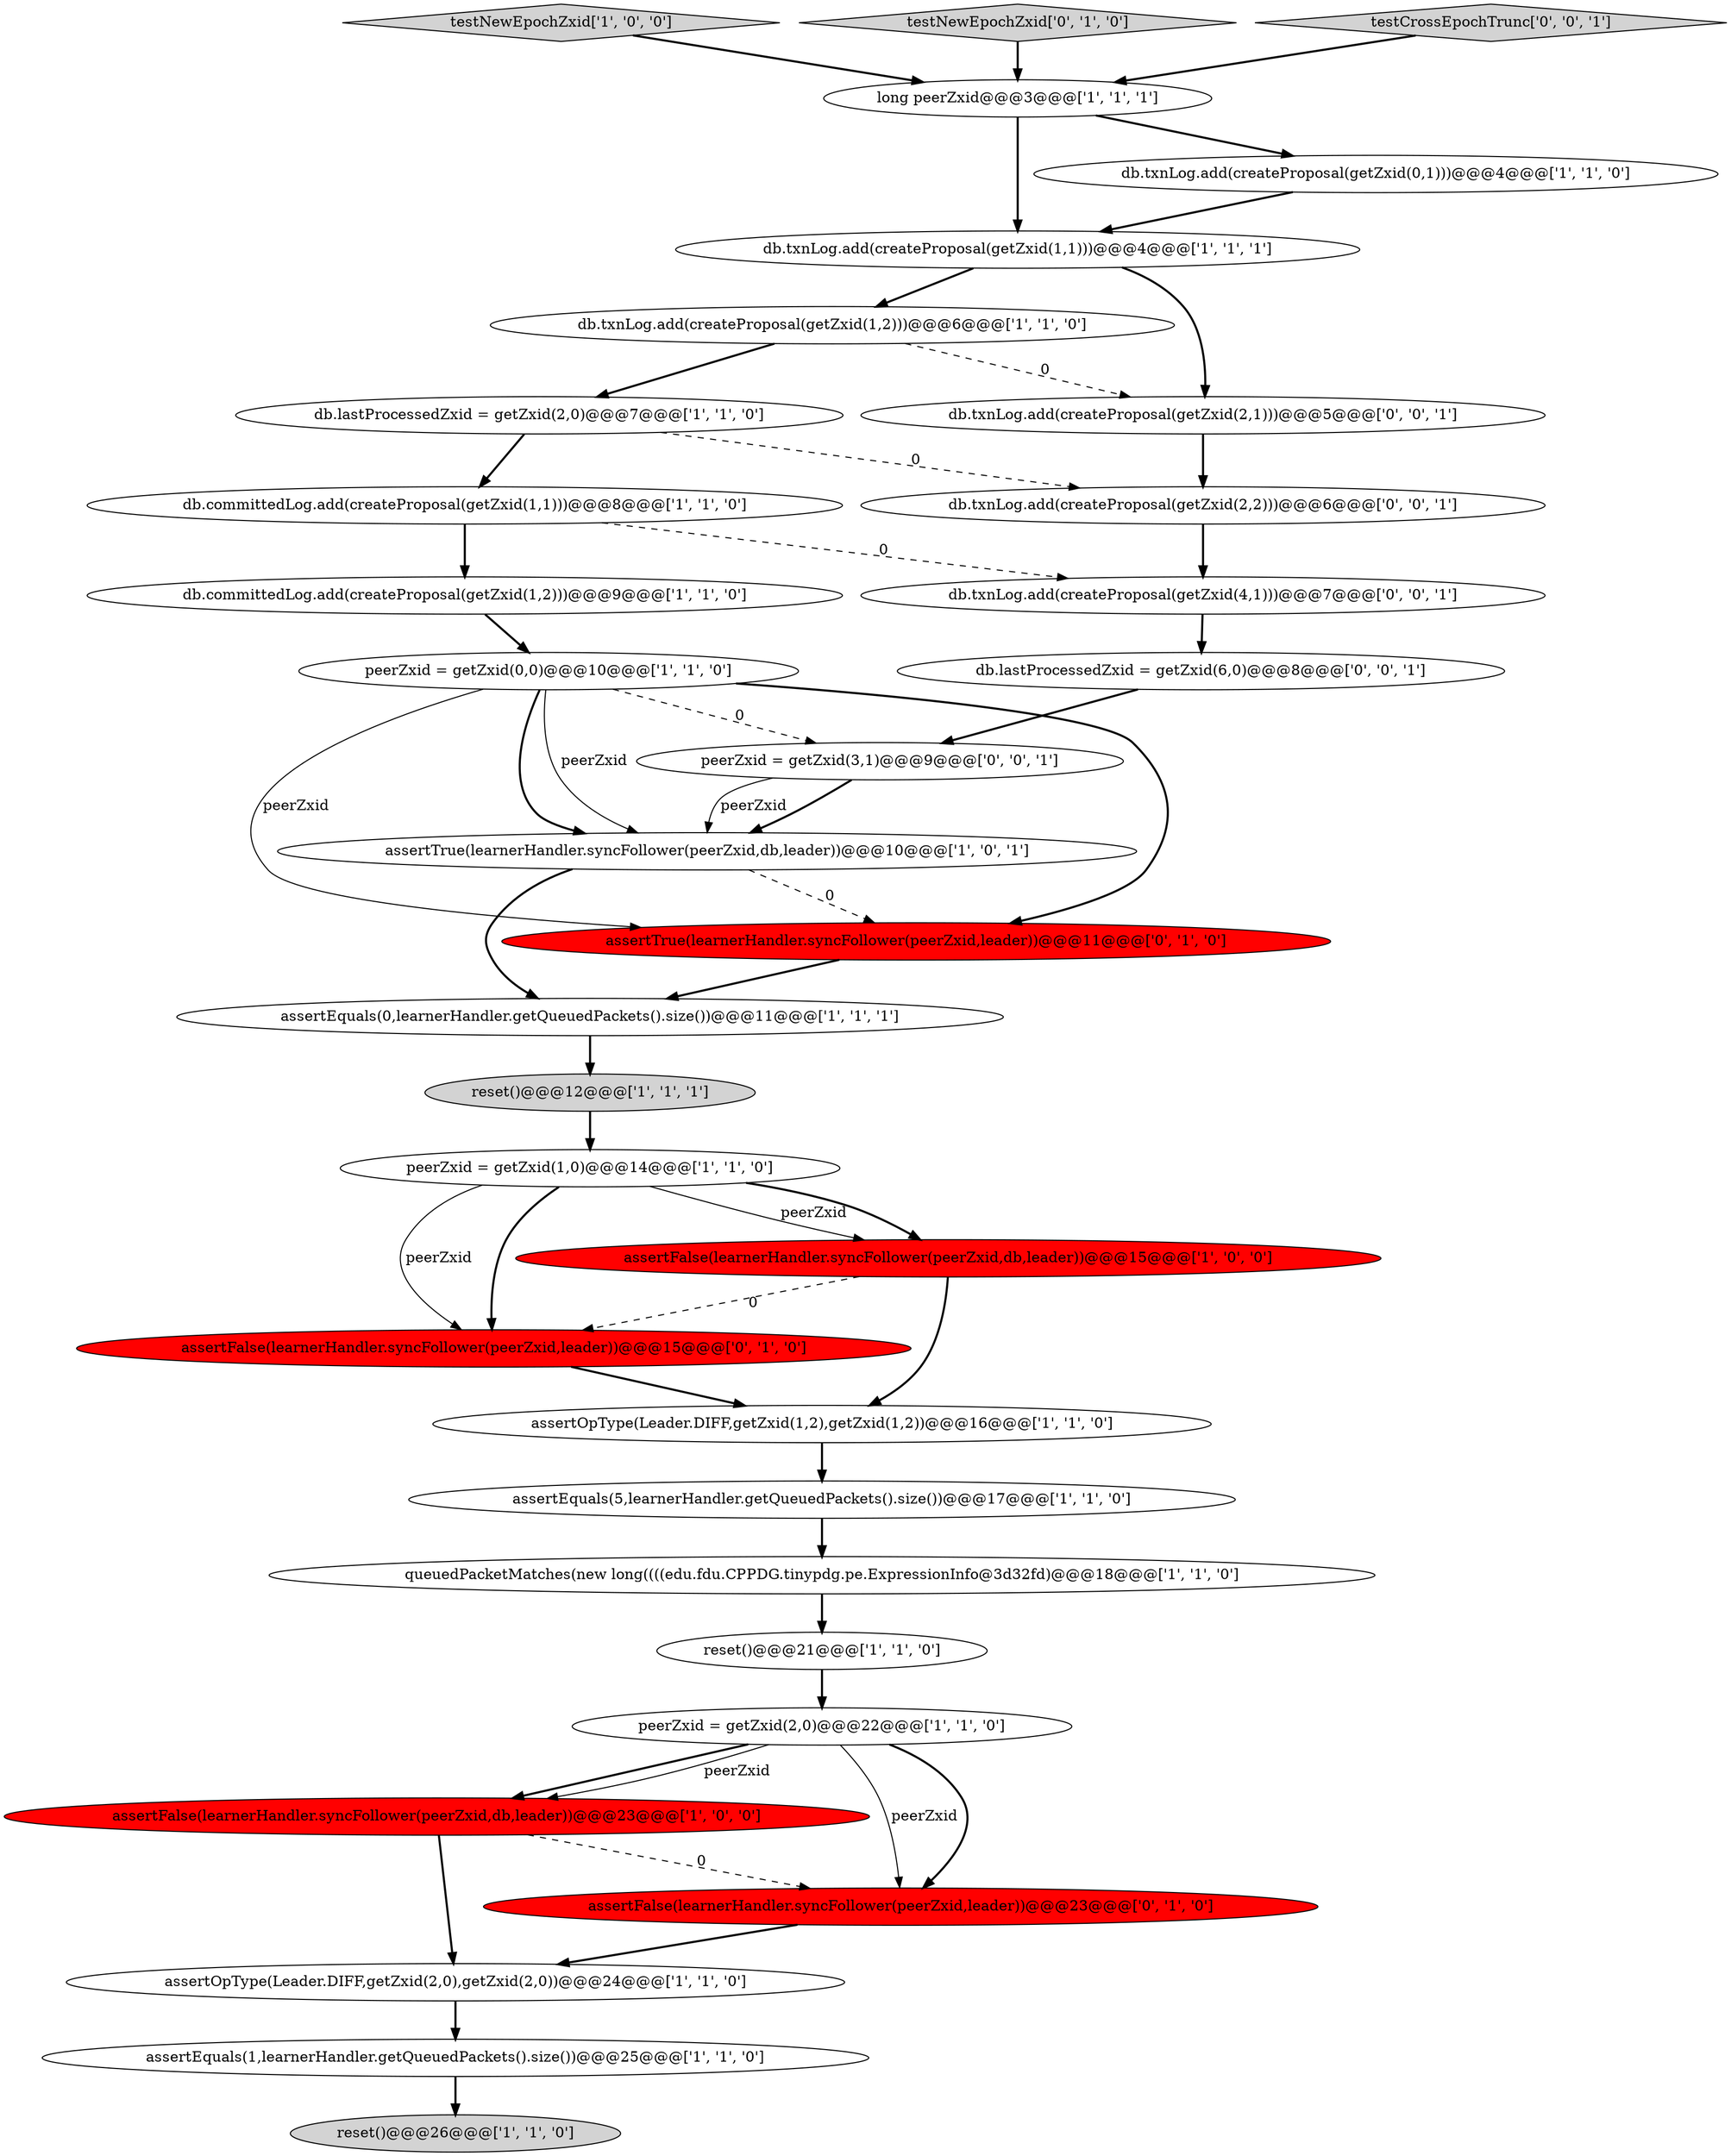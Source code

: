 digraph {
23 [style = filled, label = "assertFalse(learnerHandler.syncFollower(peerZxid,leader))@@@15@@@['0', '1', '0']", fillcolor = red, shape = ellipse image = "AAA1AAABBB2BBB"];
4 [style = filled, label = "peerZxid = getZxid(1,0)@@@14@@@['1', '1', '0']", fillcolor = white, shape = ellipse image = "AAA0AAABBB1BBB"];
15 [style = filled, label = "peerZxid = getZxid(0,0)@@@10@@@['1', '1', '0']", fillcolor = white, shape = ellipse image = "AAA0AAABBB1BBB"];
25 [style = filled, label = "assertTrue(learnerHandler.syncFollower(peerZxid,leader))@@@11@@@['0', '1', '0']", fillcolor = red, shape = ellipse image = "AAA1AAABBB2BBB"];
30 [style = filled, label = "peerZxid = getZxid(3,1)@@@9@@@['0', '0', '1']", fillcolor = white, shape = ellipse image = "AAA0AAABBB3BBB"];
5 [style = filled, label = "queuedPacketMatches(new long((((edu.fdu.CPPDG.tinypdg.pe.ExpressionInfo@3d32fd)@@@18@@@['1', '1', '0']", fillcolor = white, shape = ellipse image = "AAA0AAABBB1BBB"];
16 [style = filled, label = "long peerZxid@@@3@@@['1', '1', '1']", fillcolor = white, shape = ellipse image = "AAA0AAABBB1BBB"];
2 [style = filled, label = "db.txnLog.add(createProposal(getZxid(1,2)))@@@6@@@['1', '1', '0']", fillcolor = white, shape = ellipse image = "AAA0AAABBB1BBB"];
27 [style = filled, label = "db.txnLog.add(createProposal(getZxid(4,1)))@@@7@@@['0', '0', '1']", fillcolor = white, shape = ellipse image = "AAA0AAABBB3BBB"];
24 [style = filled, label = "assertFalse(learnerHandler.syncFollower(peerZxid,leader))@@@23@@@['0', '1', '0']", fillcolor = red, shape = ellipse image = "AAA1AAABBB2BBB"];
1 [style = filled, label = "assertFalse(learnerHandler.syncFollower(peerZxid,db,leader))@@@23@@@['1', '0', '0']", fillcolor = red, shape = ellipse image = "AAA1AAABBB1BBB"];
11 [style = filled, label = "reset()@@@26@@@['1', '1', '0']", fillcolor = lightgray, shape = ellipse image = "AAA0AAABBB1BBB"];
7 [style = filled, label = "peerZxid = getZxid(2,0)@@@22@@@['1', '1', '0']", fillcolor = white, shape = ellipse image = "AAA0AAABBB1BBB"];
14 [style = filled, label = "testNewEpochZxid['1', '0', '0']", fillcolor = lightgray, shape = diamond image = "AAA0AAABBB1BBB"];
9 [style = filled, label = "assertTrue(learnerHandler.syncFollower(peerZxid,db,leader))@@@10@@@['1', '0', '1']", fillcolor = white, shape = ellipse image = "AAA0AAABBB1BBB"];
32 [style = filled, label = "db.txnLog.add(createProposal(getZxid(2,1)))@@@5@@@['0', '0', '1']", fillcolor = white, shape = ellipse image = "AAA0AAABBB3BBB"];
26 [style = filled, label = "testNewEpochZxid['0', '1', '0']", fillcolor = lightgray, shape = diamond image = "AAA0AAABBB2BBB"];
17 [style = filled, label = "assertOpType(Leader.DIFF,getZxid(1,2),getZxid(1,2))@@@16@@@['1', '1', '0']", fillcolor = white, shape = ellipse image = "AAA0AAABBB1BBB"];
21 [style = filled, label = "reset()@@@21@@@['1', '1', '0']", fillcolor = white, shape = ellipse image = "AAA0AAABBB1BBB"];
10 [style = filled, label = "assertEquals(1,learnerHandler.getQueuedPackets().size())@@@25@@@['1', '1', '0']", fillcolor = white, shape = ellipse image = "AAA0AAABBB1BBB"];
31 [style = filled, label = "db.lastProcessedZxid = getZxid(6,0)@@@8@@@['0', '0', '1']", fillcolor = white, shape = ellipse image = "AAA0AAABBB3BBB"];
8 [style = filled, label = "db.committedLog.add(createProposal(getZxid(1,1)))@@@8@@@['1', '1', '0']", fillcolor = white, shape = ellipse image = "AAA0AAABBB1BBB"];
3 [style = filled, label = "assertOpType(Leader.DIFF,getZxid(2,0),getZxid(2,0))@@@24@@@['1', '1', '0']", fillcolor = white, shape = ellipse image = "AAA0AAABBB1BBB"];
12 [style = filled, label = "db.txnLog.add(createProposal(getZxid(1,1)))@@@4@@@['1', '1', '1']", fillcolor = white, shape = ellipse image = "AAA0AAABBB1BBB"];
28 [style = filled, label = "testCrossEpochTrunc['0', '0', '1']", fillcolor = lightgray, shape = diamond image = "AAA0AAABBB3BBB"];
20 [style = filled, label = "reset()@@@12@@@['1', '1', '1']", fillcolor = lightgray, shape = ellipse image = "AAA0AAABBB1BBB"];
29 [style = filled, label = "db.txnLog.add(createProposal(getZxid(2,2)))@@@6@@@['0', '0', '1']", fillcolor = white, shape = ellipse image = "AAA0AAABBB3BBB"];
13 [style = filled, label = "assertEquals(0,learnerHandler.getQueuedPackets().size())@@@11@@@['1', '1', '1']", fillcolor = white, shape = ellipse image = "AAA0AAABBB1BBB"];
18 [style = filled, label = "db.committedLog.add(createProposal(getZxid(1,2)))@@@9@@@['1', '1', '0']", fillcolor = white, shape = ellipse image = "AAA0AAABBB1BBB"];
6 [style = filled, label = "db.lastProcessedZxid = getZxid(2,0)@@@7@@@['1', '1', '0']", fillcolor = white, shape = ellipse image = "AAA0AAABBB1BBB"];
19 [style = filled, label = "db.txnLog.add(createProposal(getZxid(0,1)))@@@4@@@['1', '1', '0']", fillcolor = white, shape = ellipse image = "AAA0AAABBB1BBB"];
22 [style = filled, label = "assertFalse(learnerHandler.syncFollower(peerZxid,db,leader))@@@15@@@['1', '0', '0']", fillcolor = red, shape = ellipse image = "AAA1AAABBB1BBB"];
0 [style = filled, label = "assertEquals(5,learnerHandler.getQueuedPackets().size())@@@17@@@['1', '1', '0']", fillcolor = white, shape = ellipse image = "AAA0AAABBB1BBB"];
14->16 [style = bold, label=""];
7->1 [style = bold, label=""];
19->12 [style = bold, label=""];
4->22 [style = solid, label="peerZxid"];
4->23 [style = solid, label="peerZxid"];
25->13 [style = bold, label=""];
2->6 [style = bold, label=""];
8->18 [style = bold, label=""];
15->25 [style = bold, label=""];
2->32 [style = dashed, label="0"];
18->15 [style = bold, label=""];
1->3 [style = bold, label=""];
12->32 [style = bold, label=""];
15->30 [style = dashed, label="0"];
27->31 [style = bold, label=""];
22->23 [style = dashed, label="0"];
30->9 [style = bold, label=""];
16->19 [style = bold, label=""];
28->16 [style = bold, label=""];
20->4 [style = bold, label=""];
7->24 [style = solid, label="peerZxid"];
32->29 [style = bold, label=""];
5->21 [style = bold, label=""];
3->10 [style = bold, label=""];
26->16 [style = bold, label=""];
29->27 [style = bold, label=""];
12->2 [style = bold, label=""];
7->24 [style = bold, label=""];
15->25 [style = solid, label="peerZxid"];
17->0 [style = bold, label=""];
10->11 [style = bold, label=""];
6->29 [style = dashed, label="0"];
7->1 [style = solid, label="peerZxid"];
15->9 [style = bold, label=""];
1->24 [style = dashed, label="0"];
6->8 [style = bold, label=""];
31->30 [style = bold, label=""];
9->25 [style = dashed, label="0"];
22->17 [style = bold, label=""];
21->7 [style = bold, label=""];
8->27 [style = dashed, label="0"];
23->17 [style = bold, label=""];
30->9 [style = solid, label="peerZxid"];
15->9 [style = solid, label="peerZxid"];
16->12 [style = bold, label=""];
4->22 [style = bold, label=""];
24->3 [style = bold, label=""];
4->23 [style = bold, label=""];
0->5 [style = bold, label=""];
9->13 [style = bold, label=""];
13->20 [style = bold, label=""];
}
